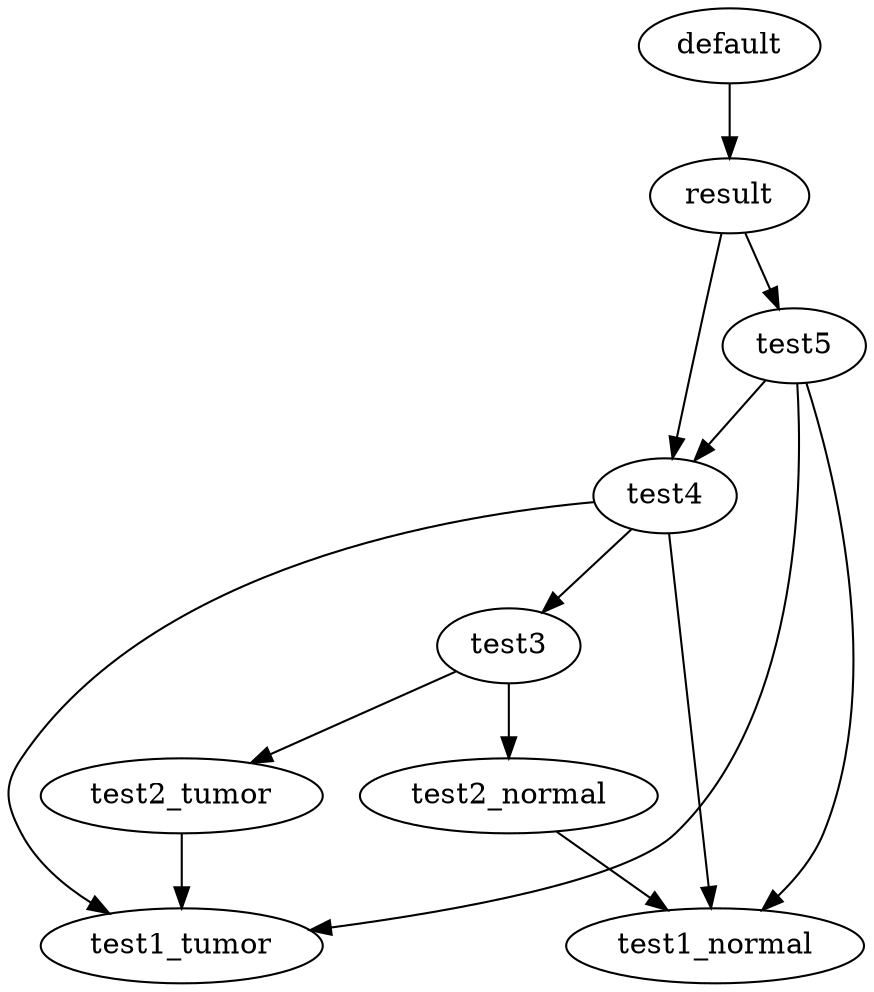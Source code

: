 digraph g {"default";"default" -> "result";"result";"result" -> "test4";"result" -> "test5";"test1_normal";"test1_tumor";"test2_normal";"test2_normal" -> "test1_normal";"test2_tumor";"test2_tumor" -> "test1_tumor";"test3";"test3" -> "test2_normal";"test3" -> "test2_tumor";"test4";"test4" -> "test1_tumor";"test4" -> "test1_normal";"test4" -> "test3";"test5";"test5" -> "test1_tumor";"test5" -> "test1_normal";"test5" -> "test4";}
